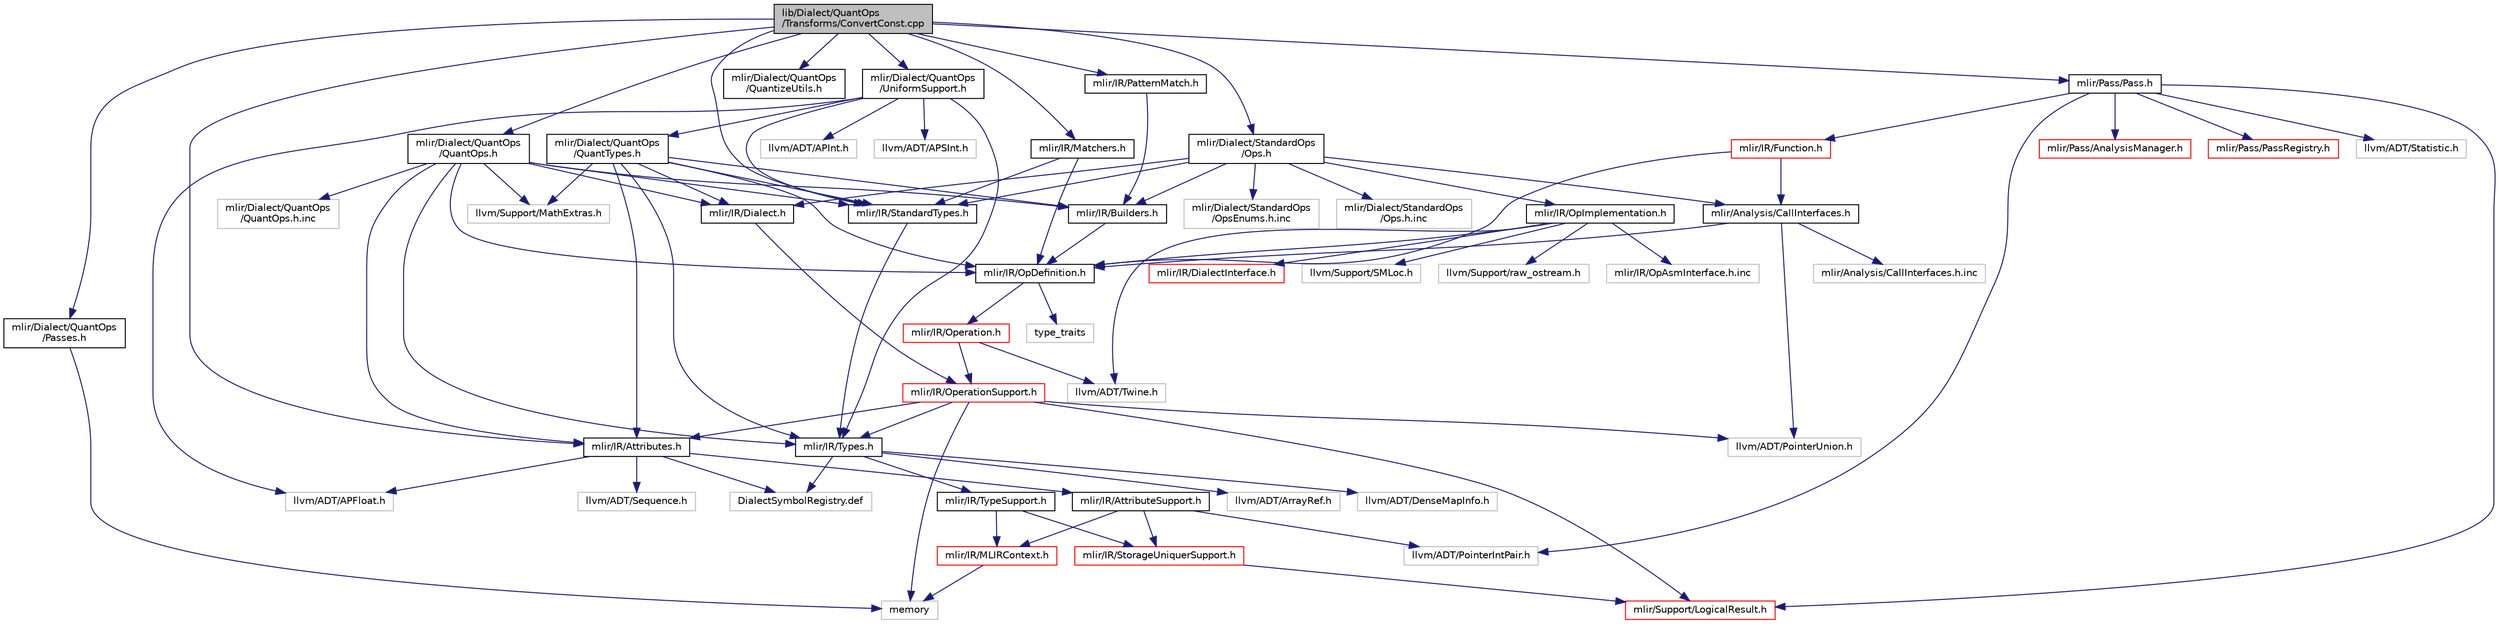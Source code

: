 digraph "lib/Dialect/QuantOps/Transforms/ConvertConst.cpp"
{
  bgcolor="transparent";
  edge [fontname="Helvetica",fontsize="10",labelfontname="Helvetica",labelfontsize="10"];
  node [fontname="Helvetica",fontsize="10",shape=record];
  Node0 [label="lib/Dialect/QuantOps\l/Transforms/ConvertConst.cpp",height=0.2,width=0.4,color="black", fillcolor="grey75", style="filled", fontcolor="black"];
  Node0 -> Node1 [color="midnightblue",fontsize="10",style="solid",fontname="Helvetica"];
  Node1 [label="mlir/Dialect/QuantOps\l/Passes.h",height=0.2,width=0.4,color="black",URL="$Dialect_2QuantOps_2Passes_8h.html"];
  Node1 -> Node2 [color="midnightblue",fontsize="10",style="solid",fontname="Helvetica"];
  Node2 [label="memory",height=0.2,width=0.4,color="grey75"];
  Node0 -> Node3 [color="midnightblue",fontsize="10",style="solid",fontname="Helvetica"];
  Node3 [label="mlir/Dialect/QuantOps\l/QuantOps.h",height=0.2,width=0.4,color="black",URL="$QuantOps_8h.html"];
  Node3 -> Node4 [color="midnightblue",fontsize="10",style="solid",fontname="Helvetica"];
  Node4 [label="mlir/IR/Attributes.h",height=0.2,width=0.4,color="black",URL="$Attributes_8h.html"];
  Node4 -> Node5 [color="midnightblue",fontsize="10",style="solid",fontname="Helvetica"];
  Node5 [label="mlir/IR/AttributeSupport.h",height=0.2,width=0.4,color="black",URL="$AttributeSupport_8h.html"];
  Node5 -> Node6 [color="midnightblue",fontsize="10",style="solid",fontname="Helvetica"];
  Node6 [label="mlir/IR/MLIRContext.h",height=0.2,width=0.4,color="red",URL="$MLIRContext_8h.html"];
  Node6 -> Node2 [color="midnightblue",fontsize="10",style="solid",fontname="Helvetica"];
  Node5 -> Node12 [color="midnightblue",fontsize="10",style="solid",fontname="Helvetica"];
  Node12 [label="mlir/IR/StorageUniquerSupport.h",height=0.2,width=0.4,color="red",URL="$StorageUniquerSupport_8h.html"];
  Node12 -> Node13 [color="midnightblue",fontsize="10",style="solid",fontname="Helvetica"];
  Node13 [label="mlir/Support/LogicalResult.h",height=0.2,width=0.4,color="red",URL="$LogicalResult_8h.html"];
  Node5 -> Node20 [color="midnightblue",fontsize="10",style="solid",fontname="Helvetica"];
  Node20 [label="llvm/ADT/PointerIntPair.h",height=0.2,width=0.4,color="grey75"];
  Node4 -> Node21 [color="midnightblue",fontsize="10",style="solid",fontname="Helvetica"];
  Node21 [label="llvm/ADT/APFloat.h",height=0.2,width=0.4,color="grey75"];
  Node4 -> Node22 [color="midnightblue",fontsize="10",style="solid",fontname="Helvetica"];
  Node22 [label="llvm/ADT/Sequence.h",height=0.2,width=0.4,color="grey75"];
  Node4 -> Node23 [color="midnightblue",fontsize="10",style="solid",fontname="Helvetica"];
  Node23 [label="DialectSymbolRegistry.def",height=0.2,width=0.4,color="grey75"];
  Node3 -> Node24 [color="midnightblue",fontsize="10",style="solid",fontname="Helvetica"];
  Node24 [label="mlir/IR/Builders.h",height=0.2,width=0.4,color="black",URL="$IR_2Builders_8h.html"];
  Node24 -> Node25 [color="midnightblue",fontsize="10",style="solid",fontname="Helvetica"];
  Node25 [label="mlir/IR/OpDefinition.h",height=0.2,width=0.4,color="black",URL="$OpDefinition_8h.html"];
  Node25 -> Node26 [color="midnightblue",fontsize="10",style="solid",fontname="Helvetica"];
  Node26 [label="mlir/IR/Operation.h",height=0.2,width=0.4,color="red",URL="$Operation_8h.html"];
  Node26 -> Node42 [color="midnightblue",fontsize="10",style="solid",fontname="Helvetica"];
  Node42 [label="mlir/IR/OperationSupport.h",height=0.2,width=0.4,color="red",URL="$OperationSupport_8h.html"];
  Node42 -> Node4 [color="midnightblue",fontsize="10",style="solid",fontname="Helvetica"];
  Node42 -> Node30 [color="midnightblue",fontsize="10",style="solid",fontname="Helvetica"];
  Node30 [label="mlir/IR/Types.h",height=0.2,width=0.4,color="black",URL="$Types_8h.html"];
  Node30 -> Node31 [color="midnightblue",fontsize="10",style="solid",fontname="Helvetica"];
  Node31 [label="mlir/IR/TypeSupport.h",height=0.2,width=0.4,color="black",URL="$TypeSupport_8h.html"];
  Node31 -> Node6 [color="midnightblue",fontsize="10",style="solid",fontname="Helvetica"];
  Node31 -> Node12 [color="midnightblue",fontsize="10",style="solid",fontname="Helvetica"];
  Node30 -> Node32 [color="midnightblue",fontsize="10",style="solid",fontname="Helvetica"];
  Node32 [label="llvm/ADT/ArrayRef.h",height=0.2,width=0.4,color="grey75"];
  Node30 -> Node33 [color="midnightblue",fontsize="10",style="solid",fontname="Helvetica"];
  Node33 [label="llvm/ADT/DenseMapInfo.h",height=0.2,width=0.4,color="grey75"];
  Node30 -> Node23 [color="midnightblue",fontsize="10",style="solid",fontname="Helvetica"];
  Node42 -> Node13 [color="midnightblue",fontsize="10",style="solid",fontname="Helvetica"];
  Node42 -> Node37 [color="midnightblue",fontsize="10",style="solid",fontname="Helvetica"];
  Node37 [label="llvm/ADT/PointerUnion.h",height=0.2,width=0.4,color="grey75"];
  Node42 -> Node2 [color="midnightblue",fontsize="10",style="solid",fontname="Helvetica"];
  Node26 -> Node47 [color="midnightblue",fontsize="10",style="solid",fontname="Helvetica"];
  Node47 [label="llvm/ADT/Twine.h",height=0.2,width=0.4,color="grey75"];
  Node25 -> Node48 [color="midnightblue",fontsize="10",style="solid",fontname="Helvetica"];
  Node48 [label="type_traits",height=0.2,width=0.4,color="grey75"];
  Node3 -> Node49 [color="midnightblue",fontsize="10",style="solid",fontname="Helvetica"];
  Node49 [label="mlir/IR/Dialect.h",height=0.2,width=0.4,color="black",URL="$IR_2Dialect_8h.html"];
  Node49 -> Node42 [color="midnightblue",fontsize="10",style="solid",fontname="Helvetica"];
  Node3 -> Node25 [color="midnightblue",fontsize="10",style="solid",fontname="Helvetica"];
  Node3 -> Node50 [color="midnightblue",fontsize="10",style="solid",fontname="Helvetica"];
  Node50 [label="mlir/IR/StandardTypes.h",height=0.2,width=0.4,color="black",URL="$StandardTypes_8h.html"];
  Node50 -> Node30 [color="midnightblue",fontsize="10",style="solid",fontname="Helvetica"];
  Node3 -> Node30 [color="midnightblue",fontsize="10",style="solid",fontname="Helvetica"];
  Node3 -> Node51 [color="midnightblue",fontsize="10",style="solid",fontname="Helvetica"];
  Node51 [label="llvm/Support/MathExtras.h",height=0.2,width=0.4,color="grey75"];
  Node3 -> Node52 [color="midnightblue",fontsize="10",style="solid",fontname="Helvetica"];
  Node52 [label="mlir/Dialect/QuantOps\l/QuantOps.h.inc",height=0.2,width=0.4,color="grey75"];
  Node0 -> Node53 [color="midnightblue",fontsize="10",style="solid",fontname="Helvetica"];
  Node53 [label="mlir/Dialect/QuantOps\l/QuantizeUtils.h",height=0.2,width=0.4,color="black",URL="$QuantizeUtils_8h.html"];
  Node0 -> Node54 [color="midnightblue",fontsize="10",style="solid",fontname="Helvetica"];
  Node54 [label="mlir/Dialect/QuantOps\l/UniformSupport.h",height=0.2,width=0.4,color="black",URL="$UniformSupport_8h.html"];
  Node54 -> Node55 [color="midnightblue",fontsize="10",style="solid",fontname="Helvetica"];
  Node55 [label="mlir/Dialect/QuantOps\l/QuantTypes.h",height=0.2,width=0.4,color="black",URL="$QuantTypes_8h.html"];
  Node55 -> Node4 [color="midnightblue",fontsize="10",style="solid",fontname="Helvetica"];
  Node55 -> Node24 [color="midnightblue",fontsize="10",style="solid",fontname="Helvetica"];
  Node55 -> Node49 [color="midnightblue",fontsize="10",style="solid",fontname="Helvetica"];
  Node55 -> Node25 [color="midnightblue",fontsize="10",style="solid",fontname="Helvetica"];
  Node55 -> Node50 [color="midnightblue",fontsize="10",style="solid",fontname="Helvetica"];
  Node55 -> Node30 [color="midnightblue",fontsize="10",style="solid",fontname="Helvetica"];
  Node55 -> Node51 [color="midnightblue",fontsize="10",style="solid",fontname="Helvetica"];
  Node54 -> Node50 [color="midnightblue",fontsize="10",style="solid",fontname="Helvetica"];
  Node54 -> Node30 [color="midnightblue",fontsize="10",style="solid",fontname="Helvetica"];
  Node54 -> Node21 [color="midnightblue",fontsize="10",style="solid",fontname="Helvetica"];
  Node54 -> Node56 [color="midnightblue",fontsize="10",style="solid",fontname="Helvetica"];
  Node56 [label="llvm/ADT/APInt.h",height=0.2,width=0.4,color="grey75"];
  Node54 -> Node57 [color="midnightblue",fontsize="10",style="solid",fontname="Helvetica"];
  Node57 [label="llvm/ADT/APSInt.h",height=0.2,width=0.4,color="grey75"];
  Node0 -> Node58 [color="midnightblue",fontsize="10",style="solid",fontname="Helvetica"];
  Node58 [label="mlir/Dialect/StandardOps\l/Ops.h",height=0.2,width=0.4,color="black",URL="$Ops_8h.html"];
  Node58 -> Node59 [color="midnightblue",fontsize="10",style="solid",fontname="Helvetica"];
  Node59 [label="mlir/Analysis/CallInterfaces.h",height=0.2,width=0.4,color="black",URL="$CallInterfaces_8h.html"];
  Node59 -> Node25 [color="midnightblue",fontsize="10",style="solid",fontname="Helvetica"];
  Node59 -> Node37 [color="midnightblue",fontsize="10",style="solid",fontname="Helvetica"];
  Node59 -> Node60 [color="midnightblue",fontsize="10",style="solid",fontname="Helvetica"];
  Node60 [label="mlir/Analysis/CallInterfaces.h.inc",height=0.2,width=0.4,color="grey75"];
  Node58 -> Node24 [color="midnightblue",fontsize="10",style="solid",fontname="Helvetica"];
  Node58 -> Node49 [color="midnightblue",fontsize="10",style="solid",fontname="Helvetica"];
  Node58 -> Node61 [color="midnightblue",fontsize="10",style="solid",fontname="Helvetica"];
  Node61 [label="mlir/IR/OpImplementation.h",height=0.2,width=0.4,color="black",URL="$OpImplementation_8h.html"];
  Node61 -> Node62 [color="midnightblue",fontsize="10",style="solid",fontname="Helvetica"];
  Node62 [label="mlir/IR/DialectInterface.h",height=0.2,width=0.4,color="red",URL="$DialectInterface_8h.html"];
  Node61 -> Node25 [color="midnightblue",fontsize="10",style="solid",fontname="Helvetica"];
  Node61 -> Node47 [color="midnightblue",fontsize="10",style="solid",fontname="Helvetica"];
  Node61 -> Node63 [color="midnightblue",fontsize="10",style="solid",fontname="Helvetica"];
  Node63 [label="llvm/Support/SMLoc.h",height=0.2,width=0.4,color="grey75"];
  Node61 -> Node64 [color="midnightblue",fontsize="10",style="solid",fontname="Helvetica"];
  Node64 [label="llvm/Support/raw_ostream.h",height=0.2,width=0.4,color="grey75"];
  Node61 -> Node65 [color="midnightblue",fontsize="10",style="solid",fontname="Helvetica"];
  Node65 [label="mlir/IR/OpAsmInterface.h.inc",height=0.2,width=0.4,color="grey75"];
  Node58 -> Node50 [color="midnightblue",fontsize="10",style="solid",fontname="Helvetica"];
  Node58 -> Node66 [color="midnightblue",fontsize="10",style="solid",fontname="Helvetica"];
  Node66 [label="mlir/Dialect/StandardOps\l/OpsEnums.h.inc",height=0.2,width=0.4,color="grey75"];
  Node58 -> Node67 [color="midnightblue",fontsize="10",style="solid",fontname="Helvetica"];
  Node67 [label="mlir/Dialect/StandardOps\l/Ops.h.inc",height=0.2,width=0.4,color="grey75"];
  Node0 -> Node4 [color="midnightblue",fontsize="10",style="solid",fontname="Helvetica"];
  Node0 -> Node68 [color="midnightblue",fontsize="10",style="solid",fontname="Helvetica"];
  Node68 [label="mlir/IR/Matchers.h",height=0.2,width=0.4,color="black",URL="$Matchers_8h.html"];
  Node68 -> Node25 [color="midnightblue",fontsize="10",style="solid",fontname="Helvetica"];
  Node68 -> Node50 [color="midnightblue",fontsize="10",style="solid",fontname="Helvetica"];
  Node0 -> Node69 [color="midnightblue",fontsize="10",style="solid",fontname="Helvetica"];
  Node69 [label="mlir/IR/PatternMatch.h",height=0.2,width=0.4,color="black",URL="$PatternMatch_8h.html"];
  Node69 -> Node24 [color="midnightblue",fontsize="10",style="solid",fontname="Helvetica"];
  Node0 -> Node50 [color="midnightblue",fontsize="10",style="solid",fontname="Helvetica"];
  Node0 -> Node70 [color="midnightblue",fontsize="10",style="solid",fontname="Helvetica"];
  Node70 [label="mlir/Pass/Pass.h",height=0.2,width=0.4,color="black",URL="$Pass_8h.html"];
  Node70 -> Node71 [color="midnightblue",fontsize="10",style="solid",fontname="Helvetica"];
  Node71 [label="mlir/IR/Function.h",height=0.2,width=0.4,color="red",URL="$Function_8h.html"];
  Node71 -> Node59 [color="midnightblue",fontsize="10",style="solid",fontname="Helvetica"];
  Node71 -> Node25 [color="midnightblue",fontsize="10",style="solid",fontname="Helvetica"];
  Node70 -> Node76 [color="midnightblue",fontsize="10",style="solid",fontname="Helvetica"];
  Node76 [label="mlir/Pass/AnalysisManager.h",height=0.2,width=0.4,color="red",URL="$AnalysisManager_8h.html"];
  Node70 -> Node81 [color="midnightblue",fontsize="10",style="solid",fontname="Helvetica"];
  Node81 [label="mlir/Pass/PassRegistry.h",height=0.2,width=0.4,color="red",URL="$PassRegistry_8h.html"];
  Node70 -> Node13 [color="midnightblue",fontsize="10",style="solid",fontname="Helvetica"];
  Node70 -> Node20 [color="midnightblue",fontsize="10",style="solid",fontname="Helvetica"];
  Node70 -> Node85 [color="midnightblue",fontsize="10",style="solid",fontname="Helvetica"];
  Node85 [label="llvm/ADT/Statistic.h",height=0.2,width=0.4,color="grey75"];
}

